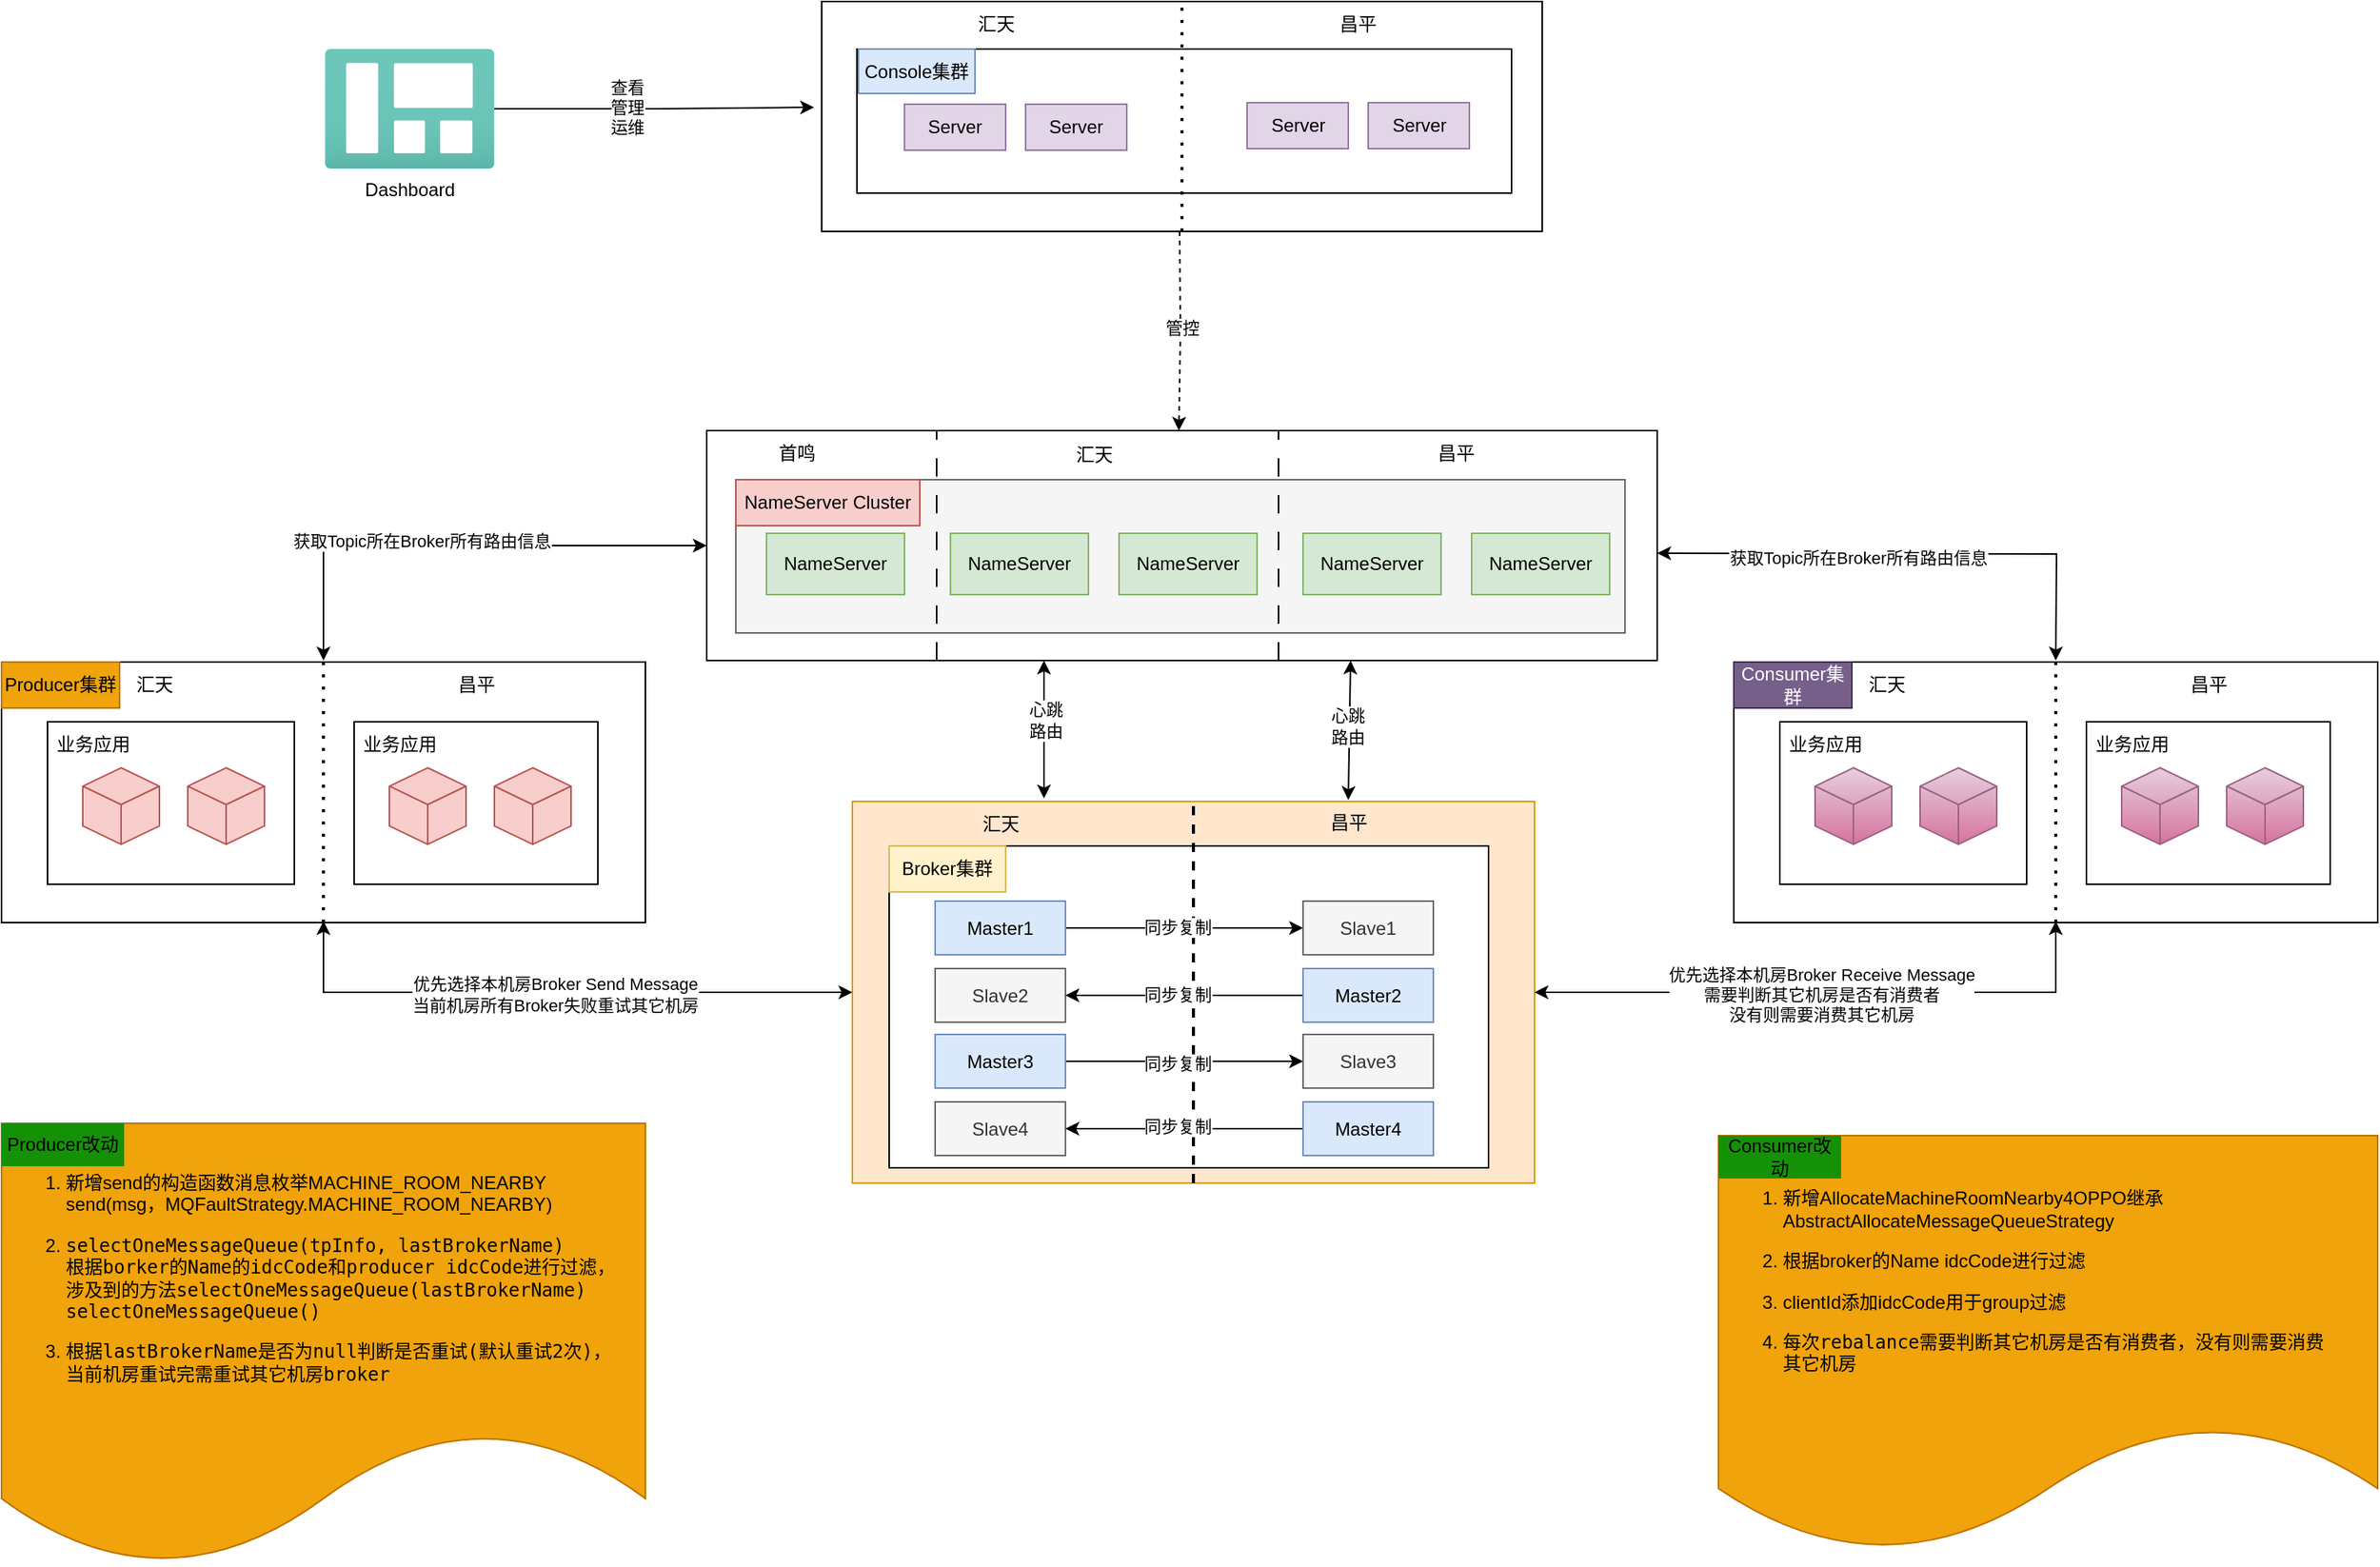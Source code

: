 <mxfile version="24.5.2" type="github">
  <diagram name="第 1 页" id="2XR303NfXYFgoQkDeR8G">
    <mxGraphModel dx="3521" dy="2218" grid="1" gridSize="10" guides="1" tooltips="1" connect="1" arrows="1" fold="1" page="1" pageScale="1" pageWidth="827" pageHeight="1169" math="0" shadow="0">
      <root>
        <mxCell id="0" />
        <mxCell id="1" parent="0" />
        <mxCell id="_uqq0Gr17QkH30L-0Scp-60" value="" style="rounded=0;whiteSpace=wrap;html=1;" parent="1" vertex="1">
          <mxGeometry x="-340" y="211" width="420" height="170" as="geometry" />
        </mxCell>
        <mxCell id="UYfxn2uQiFY9sQeeJO1W-2" value="" style="rounded=0;whiteSpace=wrap;html=1;" parent="1" vertex="1">
          <mxGeometry x="120" y="60" width="620" height="150" as="geometry" />
        </mxCell>
        <mxCell id="UYfxn2uQiFY9sQeeJO1W-11" value="首鸣" style="text;html=1;strokeColor=none;fillColor=none;align=center;verticalAlign=middle;whiteSpace=wrap;rounded=0;" parent="1" vertex="1">
          <mxGeometry x="149" y="60" width="60" height="30" as="geometry" />
        </mxCell>
        <mxCell id="UYfxn2uQiFY9sQeeJO1W-12" value="汇天" style="text;html=1;strokeColor=none;fillColor=none;align=center;verticalAlign=middle;whiteSpace=wrap;rounded=0;" parent="1" vertex="1">
          <mxGeometry x="343" y="61" width="60" height="30" as="geometry" />
        </mxCell>
        <mxCell id="UYfxn2uQiFY9sQeeJO1W-13" value="昌平" style="text;html=1;strokeColor=none;fillColor=none;align=center;verticalAlign=middle;whiteSpace=wrap;rounded=0;" parent="1" vertex="1">
          <mxGeometry x="579" y="60" width="60" height="30" as="geometry" />
        </mxCell>
        <mxCell id="UYfxn2uQiFY9sQeeJO1W-14" value="" style="rounded=0;whiteSpace=wrap;html=1;fillColor=#f5f5f5;fontColor=#333333;strokeColor=#666666;" parent="1" vertex="1">
          <mxGeometry x="139" y="92" width="580" height="100" as="geometry" />
        </mxCell>
        <mxCell id="UYfxn2uQiFY9sQeeJO1W-15" value="NameServer" style="rounded=0;whiteSpace=wrap;html=1;fillColor=#d5e8d4;strokeColor=#82b366;" parent="1" vertex="1">
          <mxGeometry x="159" y="127" width="90" height="40" as="geometry" />
        </mxCell>
        <mxCell id="UYfxn2uQiFY9sQeeJO1W-16" value="NameServer" style="rounded=0;whiteSpace=wrap;html=1;fillColor=#d5e8d4;strokeColor=#82b366;" parent="1" vertex="1">
          <mxGeometry x="279" y="127" width="90" height="40" as="geometry" />
        </mxCell>
        <mxCell id="UYfxn2uQiFY9sQeeJO1W-17" value="NameServer" style="rounded=0;whiteSpace=wrap;html=1;fillColor=#d5e8d4;strokeColor=#82b366;" parent="1" vertex="1">
          <mxGeometry x="509" y="127" width="90" height="40" as="geometry" />
        </mxCell>
        <mxCell id="UYfxn2uQiFY9sQeeJO1W-18" value="NameServer Cluster" style="text;html=1;strokeColor=#b85450;fillColor=#f8cecc;align=center;verticalAlign=middle;whiteSpace=wrap;rounded=0;" parent="1" vertex="1">
          <mxGeometry x="139" y="92" width="120" height="30" as="geometry" />
        </mxCell>
        <mxCell id="UYfxn2uQiFY9sQeeJO1W-19" value="NameServer" style="rounded=0;whiteSpace=wrap;html=1;fillColor=#d5e8d4;strokeColor=#82b366;" parent="1" vertex="1">
          <mxGeometry x="389" y="127" width="90" height="40" as="geometry" />
        </mxCell>
        <mxCell id="UYfxn2uQiFY9sQeeJO1W-20" value="NameServer" style="rounded=0;whiteSpace=wrap;html=1;fillColor=#d5e8d4;strokeColor=#82b366;" parent="1" vertex="1">
          <mxGeometry x="619" y="127" width="90" height="40" as="geometry" />
        </mxCell>
        <mxCell id="UYfxn2uQiFY9sQeeJO1W-24" value="" style="rounded=0;whiteSpace=wrap;html=1;fillColor=#ffe6cc;strokeColor=#d79b00;" parent="1" vertex="1">
          <mxGeometry x="215" y="302" width="445" height="249" as="geometry" />
        </mxCell>
        <mxCell id="UYfxn2uQiFY9sQeeJO1W-9" value="" style="endArrow=none;dashed=1;html=1;rounded=0;dashPattern=12 12;" parent="1" edge="1">
          <mxGeometry width="50" height="50" relative="1" as="geometry">
            <mxPoint x="270" y="210" as="sourcePoint" />
            <mxPoint x="270" y="60" as="targetPoint" />
          </mxGeometry>
        </mxCell>
        <mxCell id="UYfxn2uQiFY9sQeeJO1W-7" value="" style="endArrow=none;dashed=1;html=1;rounded=0;dashPattern=12 12;" parent="1" edge="1">
          <mxGeometry width="50" height="50" relative="1" as="geometry">
            <mxPoint x="493" y="210" as="sourcePoint" />
            <mxPoint x="493" y="60" as="targetPoint" />
          </mxGeometry>
        </mxCell>
        <mxCell id="_uqq0Gr17QkH30L-0Scp-15" value="" style="rounded=0;whiteSpace=wrap;html=1;" parent="1" vertex="1">
          <mxGeometry x="239" y="331" width="391" height="210" as="geometry" />
        </mxCell>
        <mxCell id="_uqq0Gr17QkH30L-0Scp-13" value="" style="endArrow=none;dashed=1;html=1;strokeWidth=2;rounded=0;entryX=0.5;entryY=0;entryDx=0;entryDy=0;exitX=0.5;exitY=1;exitDx=0;exitDy=0;" parent="1" source="UYfxn2uQiFY9sQeeJO1W-24" target="UYfxn2uQiFY9sQeeJO1W-24" edge="1">
          <mxGeometry width="50" height="50" relative="1" as="geometry">
            <mxPoint x="329" y="372" as="sourcePoint" />
            <mxPoint x="369" y="332" as="targetPoint" />
          </mxGeometry>
        </mxCell>
        <mxCell id="UYfxn2uQiFY9sQeeJO1W-31" style="edgeStyle=orthogonalEdgeStyle;rounded=0;orthogonalLoop=1;jettySize=auto;html=1;exitX=1;exitY=0.5;exitDx=0;exitDy=0;entryX=0;entryY=0.5;entryDx=0;entryDy=0;" parent="1" source="UYfxn2uQiFY9sQeeJO1W-27" target="UYfxn2uQiFY9sQeeJO1W-28" edge="1">
          <mxGeometry relative="1" as="geometry" />
        </mxCell>
        <mxCell id="_uqq0Gr17QkH30L-0Scp-97" value="同步复制" style="edgeLabel;html=1;align=center;verticalAlign=middle;resizable=0;points=[];" parent="UYfxn2uQiFY9sQeeJO1W-31" vertex="1" connectable="0">
          <mxGeometry x="-0.061" y="1" relative="1" as="geometry">
            <mxPoint as="offset" />
          </mxGeometry>
        </mxCell>
        <mxCell id="UYfxn2uQiFY9sQeeJO1W-27" value="Master1" style="rounded=0;whiteSpace=wrap;html=1;fillColor=#dae8fc;strokeColor=#6c8ebf;" parent="1" vertex="1">
          <mxGeometry x="269" y="367" width="85" height="35" as="geometry" />
        </mxCell>
        <mxCell id="UYfxn2uQiFY9sQeeJO1W-28" value="Slave1" style="rounded=0;whiteSpace=wrap;html=1;fillColor=#f5f5f5;strokeColor=#666666;fontColor=#333333;" parent="1" vertex="1">
          <mxGeometry x="509" y="367" width="85" height="35" as="geometry" />
        </mxCell>
        <mxCell id="UYfxn2uQiFY9sQeeJO1W-29" value="Slave2" style="rounded=0;whiteSpace=wrap;html=1;fillColor=#f5f5f5;fontColor=#333333;strokeColor=#666666;" parent="1" vertex="1">
          <mxGeometry x="269" y="411" width="85" height="35" as="geometry" />
        </mxCell>
        <mxCell id="UYfxn2uQiFY9sQeeJO1W-32" value="" style="edgeStyle=orthogonalEdgeStyle;rounded=0;orthogonalLoop=1;jettySize=auto;html=1;" parent="1" source="UYfxn2uQiFY9sQeeJO1W-30" target="UYfxn2uQiFY9sQeeJO1W-29" edge="1">
          <mxGeometry relative="1" as="geometry" />
        </mxCell>
        <mxCell id="_uqq0Gr17QkH30L-0Scp-98" value="同步复制" style="edgeLabel;html=1;align=center;verticalAlign=middle;resizable=0;points=[];" parent="UYfxn2uQiFY9sQeeJO1W-32" vertex="1" connectable="0">
          <mxGeometry x="0.061" y="-1" relative="1" as="geometry">
            <mxPoint as="offset" />
          </mxGeometry>
        </mxCell>
        <mxCell id="UYfxn2uQiFY9sQeeJO1W-30" value="Master2" style="rounded=0;whiteSpace=wrap;html=1;fillColor=#dae8fc;strokeColor=#6c8ebf;" parent="1" vertex="1">
          <mxGeometry x="509" y="411" width="85" height="35" as="geometry" />
        </mxCell>
        <mxCell id="UYfxn2uQiFY9sQeeJO1W-34" value="Broker集群" style="text;html=1;strokeColor=#d6b656;fillColor=#fff2cc;align=center;verticalAlign=middle;whiteSpace=wrap;rounded=0;" parent="1" vertex="1">
          <mxGeometry x="239" y="331" width="76" height="30" as="geometry" />
        </mxCell>
        <mxCell id="_uqq0Gr17QkH30L-0Scp-16" value="汇天" style="text;html=1;align=center;verticalAlign=middle;whiteSpace=wrap;rounded=0;" parent="1" vertex="1">
          <mxGeometry x="282" y="302" width="60" height="30" as="geometry" />
        </mxCell>
        <mxCell id="_uqq0Gr17QkH30L-0Scp-17" value="昌平" style="text;html=1;align=center;verticalAlign=middle;whiteSpace=wrap;rounded=0;" parent="1" vertex="1">
          <mxGeometry x="509" y="301" width="60" height="30" as="geometry" />
        </mxCell>
        <mxCell id="_uqq0Gr17QkH30L-0Scp-27" value="" style="rounded=0;whiteSpace=wrap;html=1;" parent="1" vertex="1">
          <mxGeometry x="195" y="-220" width="470" height="150" as="geometry" />
        </mxCell>
        <mxCell id="_uqq0Gr17QkH30L-0Scp-28" value="" style="endArrow=none;dashed=1;html=1;dashPattern=1 3;strokeWidth=2;rounded=0;" parent="1" source="_uqq0Gr17QkH30L-0Scp-27" edge="1">
          <mxGeometry width="50" height="50" relative="1" as="geometry">
            <mxPoint x="385" y="-170" as="sourcePoint" />
            <mxPoint x="435" y="-220" as="targetPoint" />
          </mxGeometry>
        </mxCell>
        <mxCell id="_uqq0Gr17QkH30L-0Scp-29" value="汇天" style="text;html=1;align=center;verticalAlign=middle;whiteSpace=wrap;rounded=0;" parent="1" vertex="1">
          <mxGeometry x="279" y="-220" width="60" height="30" as="geometry" />
        </mxCell>
        <mxCell id="_uqq0Gr17QkH30L-0Scp-30" value="昌平" style="text;html=1;align=center;verticalAlign=middle;whiteSpace=wrap;rounded=0;" parent="1" vertex="1">
          <mxGeometry x="515" y="-220" width="60" height="30" as="geometry" />
        </mxCell>
        <mxCell id="_uqq0Gr17QkH30L-0Scp-31" value="" style="rounded=0;whiteSpace=wrap;html=1;" parent="1" vertex="1">
          <mxGeometry x="218" y="-189" width="427" height="94" as="geometry" />
        </mxCell>
        <mxCell id="_uqq0Gr17QkH30L-0Scp-32" value="" style="endArrow=none;dashed=1;html=1;dashPattern=1 3;strokeWidth=2;rounded=0;exitX=0.5;exitY=1;exitDx=0;exitDy=0;entryX=0.5;entryY=0;entryDx=0;entryDy=0;" parent="1" source="_uqq0Gr17QkH30L-0Scp-27" target="_uqq0Gr17QkH30L-0Scp-27" edge="1">
          <mxGeometry width="50" height="50" relative="1" as="geometry">
            <mxPoint x="375" y="-160" as="sourcePoint" />
            <mxPoint x="425" y="-210" as="targetPoint" />
          </mxGeometry>
        </mxCell>
        <mxCell id="_uqq0Gr17QkH30L-0Scp-33" value="Console集群" style="rounded=0;whiteSpace=wrap;html=1;fillColor=#dae8fc;strokeColor=#6c8ebf;" parent="1" vertex="1">
          <mxGeometry x="219" y="-189" width="76" height="29" as="geometry" />
        </mxCell>
        <mxCell id="_uqq0Gr17QkH30L-0Scp-34" value="Server" style="rounded=0;whiteSpace=wrap;html=1;fillColor=#e1d5e7;strokeColor=#9673a6;" parent="1" vertex="1">
          <mxGeometry x="249" y="-153" width="66" height="30" as="geometry" />
        </mxCell>
        <mxCell id="_uqq0Gr17QkH30L-0Scp-35" value="Server" style="rounded=0;whiteSpace=wrap;html=1;fillColor=#e1d5e7;strokeColor=#9673a6;" parent="1" vertex="1">
          <mxGeometry x="328" y="-153" width="66" height="30" as="geometry" />
        </mxCell>
        <mxCell id="_uqq0Gr17QkH30L-0Scp-36" value="Server" style="rounded=0;whiteSpace=wrap;html=1;fillColor=#e1d5e7;strokeColor=#9673a6;" parent="1" vertex="1">
          <mxGeometry x="472.5" y="-154" width="66" height="30" as="geometry" />
        </mxCell>
        <mxCell id="_uqq0Gr17QkH30L-0Scp-37" value="Server" style="rounded=0;whiteSpace=wrap;html=1;fillColor=#e1d5e7;strokeColor=#9673a6;" parent="1" vertex="1">
          <mxGeometry x="551.5" y="-154" width="66" height="30" as="geometry" />
        </mxCell>
        <mxCell id="_uqq0Gr17QkH30L-0Scp-38" style="edgeStyle=orthogonalEdgeStyle;rounded=0;orthogonalLoop=1;jettySize=auto;html=1;exitX=0.25;exitY=1;exitDx=0;exitDy=0;dashed=1;" parent="1" edge="1">
          <mxGeometry relative="1" as="geometry">
            <mxPoint x="428" y="60" as="targetPoint" />
            <mxPoint x="428.5" y="-70" as="sourcePoint" />
          </mxGeometry>
        </mxCell>
        <mxCell id="_uqq0Gr17QkH30L-0Scp-41" value="管控" style="edgeLabel;html=1;align=center;verticalAlign=middle;resizable=0;points=[];" parent="_uqq0Gr17QkH30L-0Scp-38" vertex="1" connectable="0">
          <mxGeometry x="-0.218" y="1" relative="1" as="geometry">
            <mxPoint y="12" as="offset" />
          </mxGeometry>
        </mxCell>
        <mxCell id="_uqq0Gr17QkH30L-0Scp-45" value="" style="endArrow=classic;startArrow=classic;html=1;rounded=0;" parent="1" edge="1">
          <mxGeometry width="50" height="50" relative="1" as="geometry">
            <mxPoint x="340" y="300" as="sourcePoint" />
            <mxPoint x="340" y="210" as="targetPoint" />
          </mxGeometry>
        </mxCell>
        <mxCell id="_uqq0Gr17QkH30L-0Scp-50" value="心跳&lt;br&gt;路由" style="edgeLabel;html=1;align=center;verticalAlign=middle;resizable=0;points=[];" parent="_uqq0Gr17QkH30L-0Scp-45" vertex="1" connectable="0">
          <mxGeometry x="0.15" y="-3" relative="1" as="geometry">
            <mxPoint x="-2" as="offset" />
          </mxGeometry>
        </mxCell>
        <mxCell id="_uqq0Gr17QkH30L-0Scp-48" value="" style="endArrow=classic;startArrow=classic;html=1;rounded=0;" parent="1" edge="1">
          <mxGeometry width="50" height="50" relative="1" as="geometry">
            <mxPoint x="538.5" y="301" as="sourcePoint" />
            <mxPoint x="540" y="210" as="targetPoint" />
          </mxGeometry>
        </mxCell>
        <mxCell id="_uqq0Gr17QkH30L-0Scp-51" value="心跳&lt;br&gt;路由" style="edgeLabel;html=1;align=center;verticalAlign=middle;resizable=0;points=[];" parent="_uqq0Gr17QkH30L-0Scp-48" vertex="1" connectable="0">
          <mxGeometry x="0.077" y="-1" relative="1" as="geometry">
            <mxPoint x="-3" y="1" as="offset" />
          </mxGeometry>
        </mxCell>
        <mxCell id="_uqq0Gr17QkH30L-0Scp-52" value="" style="rounded=0;whiteSpace=wrap;html=1;" parent="1" vertex="1">
          <mxGeometry x="-310" y="250" width="161" height="106" as="geometry" />
        </mxCell>
        <mxCell id="_uqq0Gr17QkH30L-0Scp-53" value="" style="html=1;shape=mxgraph.basic.isocube;isoAngle=15;fillColor=#f8cecc;strokeColor=#b85450;" parent="1" vertex="1">
          <mxGeometry x="-218.5" y="280" width="50" height="50" as="geometry" />
        </mxCell>
        <mxCell id="_uqq0Gr17QkH30L-0Scp-54" value="" style="html=1;shape=mxgraph.basic.isocube;isoAngle=15;fillColor=#f8cecc;strokeColor=#b85450;" parent="1" vertex="1">
          <mxGeometry x="-287" y="280" width="50" height="50" as="geometry" />
        </mxCell>
        <mxCell id="_uqq0Gr17QkH30L-0Scp-55" value="" style="rounded=0;whiteSpace=wrap;html=1;" parent="1" vertex="1">
          <mxGeometry x="-110" y="250" width="159" height="106" as="geometry" />
        </mxCell>
        <mxCell id="_uqq0Gr17QkH30L-0Scp-56" value="" style="html=1;shape=mxgraph.basic.isocube;isoAngle=15;fillColor=#f8cecc;strokeColor=#b85450;" parent="1" vertex="1">
          <mxGeometry x="-18.5" y="280" width="50" height="50" as="geometry" />
        </mxCell>
        <mxCell id="_uqq0Gr17QkH30L-0Scp-57" value="" style="html=1;shape=mxgraph.basic.isocube;isoAngle=15;fillColor=#f8cecc;strokeColor=#b85450;" parent="1" vertex="1">
          <mxGeometry x="-87" y="280" width="50" height="50" as="geometry" />
        </mxCell>
        <mxCell id="_uqq0Gr17QkH30L-0Scp-58" value="业务应用" style="text;html=1;strokeColor=none;fillColor=none;align=center;verticalAlign=middle;whiteSpace=wrap;rounded=0;" parent="1" vertex="1">
          <mxGeometry x="-310" y="250" width="60" height="30" as="geometry" />
        </mxCell>
        <mxCell id="_uqq0Gr17QkH30L-0Scp-59" value="业务应用" style="text;html=1;strokeColor=none;fillColor=none;align=center;verticalAlign=middle;whiteSpace=wrap;rounded=0;" parent="1" vertex="1">
          <mxGeometry x="-110" y="250" width="60" height="30" as="geometry" />
        </mxCell>
        <mxCell id="_uqq0Gr17QkH30L-0Scp-61" style="edgeStyle=orthogonalEdgeStyle;rounded=0;orthogonalLoop=1;jettySize=auto;html=1;exitX=1;exitY=0.5;exitDx=0;exitDy=0;entryX=0;entryY=0.5;entryDx=0;entryDy=0;" parent="1" source="_uqq0Gr17QkH30L-0Scp-62" target="_uqq0Gr17QkH30L-0Scp-63" edge="1">
          <mxGeometry relative="1" as="geometry" />
        </mxCell>
        <mxCell id="_uqq0Gr17QkH30L-0Scp-99" value="同步复制" style="edgeLabel;html=1;align=center;verticalAlign=middle;resizable=0;points=[];" parent="_uqq0Gr17QkH30L-0Scp-61" vertex="1" connectable="0">
          <mxGeometry x="-0.093" y="-1" relative="1" as="geometry">
            <mxPoint x="2" as="offset" />
          </mxGeometry>
        </mxCell>
        <mxCell id="_uqq0Gr17QkH30L-0Scp-62" value="Master3" style="rounded=0;whiteSpace=wrap;html=1;fillColor=#dae8fc;strokeColor=#6c8ebf;" parent="1" vertex="1">
          <mxGeometry x="269" y="454" width="85" height="35" as="geometry" />
        </mxCell>
        <mxCell id="_uqq0Gr17QkH30L-0Scp-63" value="Slave3" style="rounded=0;whiteSpace=wrap;html=1;fillColor=#f5f5f5;strokeColor=#666666;fontColor=#333333;" parent="1" vertex="1">
          <mxGeometry x="509" y="454" width="85" height="35" as="geometry" />
        </mxCell>
        <mxCell id="_uqq0Gr17QkH30L-0Scp-64" value="Slave4" style="rounded=0;whiteSpace=wrap;html=1;fillColor=#f5f5f5;fontColor=#333333;strokeColor=#666666;" parent="1" vertex="1">
          <mxGeometry x="269" y="498" width="85" height="35" as="geometry" />
        </mxCell>
        <mxCell id="_uqq0Gr17QkH30L-0Scp-65" value="" style="edgeStyle=orthogonalEdgeStyle;rounded=0;orthogonalLoop=1;jettySize=auto;html=1;" parent="1" source="_uqq0Gr17QkH30L-0Scp-66" target="_uqq0Gr17QkH30L-0Scp-64" edge="1">
          <mxGeometry relative="1" as="geometry" />
        </mxCell>
        <mxCell id="_uqq0Gr17QkH30L-0Scp-100" value="同步复制" style="edgeLabel;html=1;align=center;verticalAlign=middle;resizable=0;points=[];" parent="_uqq0Gr17QkH30L-0Scp-65" vertex="1" connectable="0">
          <mxGeometry x="0.061" y="-2" relative="1" as="geometry">
            <mxPoint as="offset" />
          </mxGeometry>
        </mxCell>
        <mxCell id="_uqq0Gr17QkH30L-0Scp-66" value="Master4" style="rounded=0;whiteSpace=wrap;html=1;fillColor=#dae8fc;strokeColor=#6c8ebf;" parent="1" vertex="1">
          <mxGeometry x="509" y="498" width="85" height="35" as="geometry" />
        </mxCell>
        <mxCell id="_uqq0Gr17QkH30L-0Scp-67" value="" style="endArrow=none;dashed=1;html=1;dashPattern=1 3;strokeWidth=2;rounded=0;exitX=0.5;exitY=1;exitDx=0;exitDy=0;entryX=0.5;entryY=0;entryDx=0;entryDy=0;" parent="1" source="_uqq0Gr17QkH30L-0Scp-60" target="_uqq0Gr17QkH30L-0Scp-60" edge="1">
          <mxGeometry width="50" height="50" relative="1" as="geometry">
            <mxPoint x="-180" y="271" as="sourcePoint" />
            <mxPoint x="-130" y="221" as="targetPoint" />
          </mxGeometry>
        </mxCell>
        <mxCell id="_uqq0Gr17QkH30L-0Scp-68" value="汇天" style="text;html=1;align=center;verticalAlign=middle;whiteSpace=wrap;rounded=0;" parent="1" vertex="1">
          <mxGeometry x="-270" y="211" width="60" height="30" as="geometry" />
        </mxCell>
        <mxCell id="_uqq0Gr17QkH30L-0Scp-69" value="昌平" style="text;html=1;align=center;verticalAlign=middle;whiteSpace=wrap;rounded=0;" parent="1" vertex="1">
          <mxGeometry x="-60.5" y="211" width="60" height="30" as="geometry" />
        </mxCell>
        <mxCell id="_uqq0Gr17QkH30L-0Scp-71" value="Producer集群" style="text;html=1;align=center;verticalAlign=middle;whiteSpace=wrap;rounded=0;fillColor=#f0a30a;strokeColor=#BD7000;fontColor=#000000;" parent="1" vertex="1">
          <mxGeometry x="-340" y="211" width="77" height="30" as="geometry" />
        </mxCell>
        <mxCell id="_uqq0Gr17QkH30L-0Scp-72" value="" style="endArrow=classic;startArrow=classic;html=1;rounded=0;entryX=0;entryY=0.5;entryDx=0;entryDy=0;edgeStyle=orthogonalEdgeStyle;" parent="1" target="UYfxn2uQiFY9sQeeJO1W-2" edge="1">
          <mxGeometry width="50" height="50" relative="1" as="geometry">
            <mxPoint x="-130" y="210" as="sourcePoint" />
            <mxPoint x="-80" y="180" as="targetPoint" />
            <Array as="points">
              <mxPoint x="-130" y="135" />
            </Array>
          </mxGeometry>
        </mxCell>
        <mxCell id="_uqq0Gr17QkH30L-0Scp-76" value="获取Topic所在Broker所有路由信息" style="edgeLabel;html=1;align=center;verticalAlign=middle;resizable=0;points=[];" parent="_uqq0Gr17QkH30L-0Scp-72" vertex="1" connectable="0">
          <mxGeometry x="-0.145" y="3" relative="1" as="geometry">
            <mxPoint as="offset" />
          </mxGeometry>
        </mxCell>
        <mxCell id="_uqq0Gr17QkH30L-0Scp-74" value="" style="endArrow=classic;startArrow=classic;html=1;rounded=0;exitX=0;exitY=0.5;exitDx=0;exitDy=0;edgeStyle=orthogonalEdgeStyle;" parent="1" source="UYfxn2uQiFY9sQeeJO1W-24" edge="1">
          <mxGeometry width="50" height="50" relative="1" as="geometry">
            <mxPoint x="-180" y="430" as="sourcePoint" />
            <mxPoint x="-130" y="380" as="targetPoint" />
            <Array as="points">
              <mxPoint x="-130" y="427" />
            </Array>
          </mxGeometry>
        </mxCell>
        <mxCell id="_uqq0Gr17QkH30L-0Scp-75" value="优先选择本机房Broker Send Message&lt;br&gt;当前机房所有Broker失败重试其它机房" style="edgeLabel;html=1;align=center;verticalAlign=middle;resizable=0;points=[];" parent="_uqq0Gr17QkH30L-0Scp-74" vertex="1" connectable="0">
          <mxGeometry x="-0.009" y="1" relative="1" as="geometry">
            <mxPoint as="offset" />
          </mxGeometry>
        </mxCell>
        <mxCell id="_uqq0Gr17QkH30L-0Scp-77" value="" style="rounded=0;whiteSpace=wrap;html=1;" parent="1" vertex="1">
          <mxGeometry x="790" y="211" width="420" height="170" as="geometry" />
        </mxCell>
        <mxCell id="_uqq0Gr17QkH30L-0Scp-78" value="" style="rounded=0;whiteSpace=wrap;html=1;" parent="1" vertex="1">
          <mxGeometry x="820" y="250" width="161" height="106" as="geometry" />
        </mxCell>
        <mxCell id="_uqq0Gr17QkH30L-0Scp-79" value="" style="html=1;shape=mxgraph.basic.isocube;isoAngle=15;fillColor=#e6d0de;strokeColor=#996185;gradientColor=#d5739d;" parent="1" vertex="1">
          <mxGeometry x="911.5" y="280" width="50" height="50" as="geometry" />
        </mxCell>
        <mxCell id="_uqq0Gr17QkH30L-0Scp-80" value="" style="html=1;shape=mxgraph.basic.isocube;isoAngle=15;fillColor=#e6d0de;strokeColor=#996185;gradientColor=#d5739d;" parent="1" vertex="1">
          <mxGeometry x="843" y="280" width="50" height="50" as="geometry" />
        </mxCell>
        <mxCell id="_uqq0Gr17QkH30L-0Scp-81" value="" style="rounded=0;whiteSpace=wrap;html=1;" parent="1" vertex="1">
          <mxGeometry x="1020" y="250" width="159" height="106" as="geometry" />
        </mxCell>
        <mxCell id="_uqq0Gr17QkH30L-0Scp-82" value="" style="html=1;shape=mxgraph.basic.isocube;isoAngle=15;fillColor=#e6d0de;strokeColor=#996185;gradientColor=#d5739d;" parent="1" vertex="1">
          <mxGeometry x="1111.5" y="280" width="50" height="50" as="geometry" />
        </mxCell>
        <mxCell id="_uqq0Gr17QkH30L-0Scp-83" value="" style="html=1;shape=mxgraph.basic.isocube;isoAngle=15;fillColor=#e6d0de;strokeColor=#996185;gradientColor=#d5739d;" parent="1" vertex="1">
          <mxGeometry x="1043" y="280" width="50" height="50" as="geometry" />
        </mxCell>
        <mxCell id="_uqq0Gr17QkH30L-0Scp-84" value="业务应用" style="text;html=1;strokeColor=none;fillColor=none;align=center;verticalAlign=middle;whiteSpace=wrap;rounded=0;" parent="1" vertex="1">
          <mxGeometry x="820" y="250" width="60" height="30" as="geometry" />
        </mxCell>
        <mxCell id="_uqq0Gr17QkH30L-0Scp-85" value="业务应用" style="text;html=1;strokeColor=none;fillColor=none;align=center;verticalAlign=middle;whiteSpace=wrap;rounded=0;" parent="1" vertex="1">
          <mxGeometry x="1020" y="250" width="60" height="30" as="geometry" />
        </mxCell>
        <mxCell id="_uqq0Gr17QkH30L-0Scp-86" value="" style="endArrow=none;dashed=1;html=1;dashPattern=1 3;strokeWidth=2;rounded=0;exitX=0.5;exitY=1;exitDx=0;exitDy=0;entryX=0.5;entryY=0;entryDx=0;entryDy=0;" parent="1" source="_uqq0Gr17QkH30L-0Scp-77" target="_uqq0Gr17QkH30L-0Scp-77" edge="1">
          <mxGeometry width="50" height="50" relative="1" as="geometry">
            <mxPoint x="950" y="271" as="sourcePoint" />
            <mxPoint x="1000" y="221" as="targetPoint" />
          </mxGeometry>
        </mxCell>
        <mxCell id="_uqq0Gr17QkH30L-0Scp-87" value="汇天" style="text;html=1;align=center;verticalAlign=middle;whiteSpace=wrap;rounded=0;" parent="1" vertex="1">
          <mxGeometry x="860" y="211" width="60" height="30" as="geometry" />
        </mxCell>
        <mxCell id="_uqq0Gr17QkH30L-0Scp-88" value="昌平" style="text;html=1;align=center;verticalAlign=middle;whiteSpace=wrap;rounded=0;" parent="1" vertex="1">
          <mxGeometry x="1069.5" y="211" width="60" height="30" as="geometry" />
        </mxCell>
        <mxCell id="_uqq0Gr17QkH30L-0Scp-89" value="Consumer集群" style="text;html=1;align=center;verticalAlign=middle;whiteSpace=wrap;rounded=0;fillColor=#76608a;strokeColor=#432D57;fontColor=#ffffff;" parent="1" vertex="1">
          <mxGeometry x="790" y="211" width="77" height="30" as="geometry" />
        </mxCell>
        <mxCell id="_uqq0Gr17QkH30L-0Scp-91" value="" style="endArrow=classic;startArrow=classic;html=1;rounded=0;edgeStyle=orthogonalEdgeStyle;" parent="1" edge="1">
          <mxGeometry width="50" height="50" relative="1" as="geometry">
            <mxPoint x="740" y="140" as="sourcePoint" />
            <mxPoint x="1000" y="210" as="targetPoint" />
          </mxGeometry>
        </mxCell>
        <mxCell id="_uqq0Gr17QkH30L-0Scp-93" value="获取Topic所在Broker所有路由信息" style="edgeLabel;html=1;align=center;verticalAlign=middle;resizable=0;points=[];" parent="_uqq0Gr17QkH30L-0Scp-91" vertex="1" connectable="0">
          <mxGeometry x="-0.21" y="-2" relative="1" as="geometry">
            <mxPoint as="offset" />
          </mxGeometry>
        </mxCell>
        <mxCell id="_uqq0Gr17QkH30L-0Scp-94" value="" style="endArrow=classic;startArrow=classic;html=1;rounded=0;exitX=1;exitY=0.5;exitDx=0;exitDy=0;edgeStyle=orthogonalEdgeStyle;" parent="1" source="UYfxn2uQiFY9sQeeJO1W-24" edge="1">
          <mxGeometry width="50" height="50" relative="1" as="geometry">
            <mxPoint x="950" y="430" as="sourcePoint" />
            <mxPoint x="1000" y="380" as="targetPoint" />
            <Array as="points">
              <mxPoint x="1000" y="427" />
            </Array>
          </mxGeometry>
        </mxCell>
        <mxCell id="_uqq0Gr17QkH30L-0Scp-95" value="优先选择本机房Broker Receive Message&lt;br&gt;需要判断其它机房是否有消费者&lt;br&gt;没有则需要消费其它机房" style="edgeLabel;html=1;align=center;verticalAlign=middle;resizable=0;points=[];" parent="_uqq0Gr17QkH30L-0Scp-94" vertex="1" connectable="0">
          <mxGeometry x="-0.036" y="-1" relative="1" as="geometry">
            <mxPoint as="offset" />
          </mxGeometry>
        </mxCell>
        <mxCell id="_uqq0Gr17QkH30L-0Scp-104" style="edgeStyle=orthogonalEdgeStyle;rounded=0;orthogonalLoop=1;jettySize=auto;html=1;" parent="1" source="_uqq0Gr17QkH30L-0Scp-103" edge="1">
          <mxGeometry relative="1" as="geometry">
            <mxPoint x="190.0" y="-151" as="targetPoint" />
          </mxGeometry>
        </mxCell>
        <mxCell id="_uqq0Gr17QkH30L-0Scp-107" value="查看&lt;br&gt;管理&lt;br&gt;运维" style="edgeLabel;html=1;align=center;verticalAlign=middle;resizable=0;points=[];" parent="_uqq0Gr17QkH30L-0Scp-104" vertex="1" connectable="0">
          <mxGeometry x="-0.172" y="1" relative="1" as="geometry">
            <mxPoint as="offset" />
          </mxGeometry>
        </mxCell>
        <mxCell id="_uqq0Gr17QkH30L-0Scp-103" value="Dashboard" style="image;aspect=fixed;html=1;points=[];align=center;fontSize=12;image=img/lib/azure2/general/Dashboard.svg;" parent="1" vertex="1">
          <mxGeometry x="-129" y="-189" width="110.5" height="78" as="geometry" />
        </mxCell>
        <mxCell id="PbEKLyiNOmeTdzCmRt0G-1" value="&lt;ol&gt;&lt;li&gt;新增send的构造函数消息枚举MACHINE_ROOM_NEARBY&lt;br&gt;send(msg，MQFaultStrategy.MACHINE_ROOM_NEARBY)&amp;nbsp;&lt;br&gt;&lt;/li&gt;&lt;li&gt;&lt;pre style=&quot;&quot;&gt;selectOneMessageQueue(tpInfo, lastBrokerName)&lt;br&gt;根据borker的Name的idcCode和producer idcCode进行过滤，&lt;br/&gt;涉及到的方法selectOneMessageQueue(lastBrokerName)&lt;br&gt;selectOneMessageQueue()&lt;/pre&gt;&lt;/li&gt;&lt;li&gt;&lt;pre style=&quot;&quot;&gt;根据lastBrokerName是否为null判断是否重试(默认重试2次)，&lt;br&gt;当前机房重试完需重试其它机房broker&lt;/pre&gt;&lt;/li&gt;&lt;/ol&gt;" style="shape=document;whiteSpace=wrap;html=1;boundedLbl=1;align=left;fillColor=#f0a30a;fontColor=#000000;strokeColor=#BD7000;" parent="1" vertex="1">
          <mxGeometry x="-340" y="512" width="420" height="288" as="geometry" />
        </mxCell>
        <mxCell id="PbEKLyiNOmeTdzCmRt0G-2" value="Producer改动" style="text;html=1;align=center;verticalAlign=middle;whiteSpace=wrap;rounded=0;fillColor=#159108;" parent="1" vertex="1">
          <mxGeometry x="-340" y="512" width="80" height="28" as="geometry" />
        </mxCell>
        <mxCell id="PbEKLyiNOmeTdzCmRt0G-4" value="&lt;ol&gt;&lt;li&gt;新增AllocateMachineRoomNearby4OPPO继承AbstractAllocateMessageQueueStrategy&amp;nbsp;&lt;br&gt;&lt;/li&gt;&lt;li&gt;&lt;pre style=&quot;&quot;&gt;&lt;font face=&quot;Helvetica&quot;&gt;&lt;span style=&quot;white-space: normal;&quot;&gt;根据broker的Name idcCode进行过滤&lt;/span&gt;&lt;/font&gt;&lt;/pre&gt;&lt;/li&gt;&lt;li&gt;&lt;pre style=&quot;&quot;&gt;&lt;font face=&quot;Helvetica&quot;&gt;&lt;span style=&quot;white-space: normal;&quot;&gt;clientId添加idcCode用于group过滤&lt;/span&gt;&lt;/font&gt;&lt;/pre&gt;&lt;/li&gt;&lt;li&gt;&lt;pre style=&quot;&quot;&gt;每次rebalance需要判断其它机房是否有消费者，没有则需要消费&lt;br&gt;其它机房&lt;/pre&gt;&lt;/li&gt;&lt;/ol&gt;" style="shape=document;whiteSpace=wrap;html=1;boundedLbl=1;align=left;fillColor=#f0a30a;fontColor=#000000;strokeColor=#BD7000;" parent="1" vertex="1">
          <mxGeometry x="780" y="520" width="430" height="271" as="geometry" />
        </mxCell>
        <mxCell id="PbEKLyiNOmeTdzCmRt0G-5" value="Consumer改动" style="text;html=1;align=center;verticalAlign=middle;whiteSpace=wrap;rounded=0;fillColor=#159108;" parent="1" vertex="1">
          <mxGeometry x="780" y="520" width="80" height="28" as="geometry" />
        </mxCell>
      </root>
    </mxGraphModel>
  </diagram>
</mxfile>
